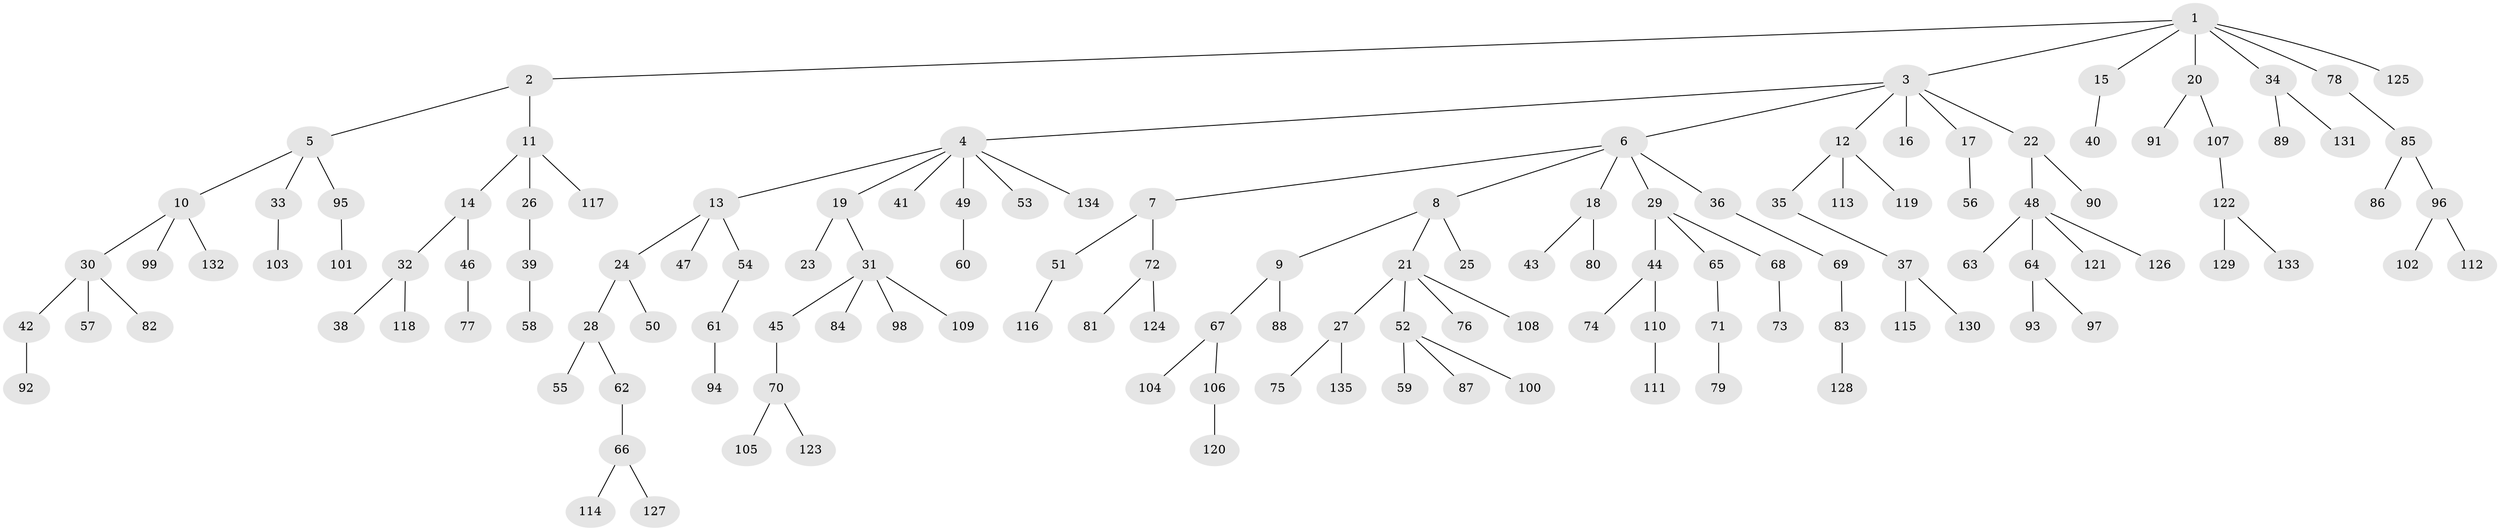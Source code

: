 // coarse degree distribution, {6: 0.02127659574468085, 5: 0.010638297872340425, 9: 0.02127659574468085, 4: 0.07446808510638298, 7: 0.010638297872340425, 3: 0.0851063829787234, 1: 0.574468085106383, 2: 0.20212765957446807}
// Generated by graph-tools (version 1.1) at 2025/42/03/06/25 10:42:03]
// undirected, 135 vertices, 134 edges
graph export_dot {
graph [start="1"]
  node [color=gray90,style=filled];
  1;
  2;
  3;
  4;
  5;
  6;
  7;
  8;
  9;
  10;
  11;
  12;
  13;
  14;
  15;
  16;
  17;
  18;
  19;
  20;
  21;
  22;
  23;
  24;
  25;
  26;
  27;
  28;
  29;
  30;
  31;
  32;
  33;
  34;
  35;
  36;
  37;
  38;
  39;
  40;
  41;
  42;
  43;
  44;
  45;
  46;
  47;
  48;
  49;
  50;
  51;
  52;
  53;
  54;
  55;
  56;
  57;
  58;
  59;
  60;
  61;
  62;
  63;
  64;
  65;
  66;
  67;
  68;
  69;
  70;
  71;
  72;
  73;
  74;
  75;
  76;
  77;
  78;
  79;
  80;
  81;
  82;
  83;
  84;
  85;
  86;
  87;
  88;
  89;
  90;
  91;
  92;
  93;
  94;
  95;
  96;
  97;
  98;
  99;
  100;
  101;
  102;
  103;
  104;
  105;
  106;
  107;
  108;
  109;
  110;
  111;
  112;
  113;
  114;
  115;
  116;
  117;
  118;
  119;
  120;
  121;
  122;
  123;
  124;
  125;
  126;
  127;
  128;
  129;
  130;
  131;
  132;
  133;
  134;
  135;
  1 -- 2;
  1 -- 3;
  1 -- 15;
  1 -- 20;
  1 -- 34;
  1 -- 78;
  1 -- 125;
  2 -- 5;
  2 -- 11;
  3 -- 4;
  3 -- 6;
  3 -- 12;
  3 -- 16;
  3 -- 17;
  3 -- 22;
  4 -- 13;
  4 -- 19;
  4 -- 41;
  4 -- 49;
  4 -- 53;
  4 -- 134;
  5 -- 10;
  5 -- 33;
  5 -- 95;
  6 -- 7;
  6 -- 8;
  6 -- 18;
  6 -- 29;
  6 -- 36;
  7 -- 51;
  7 -- 72;
  8 -- 9;
  8 -- 21;
  8 -- 25;
  9 -- 67;
  9 -- 88;
  10 -- 30;
  10 -- 99;
  10 -- 132;
  11 -- 14;
  11 -- 26;
  11 -- 117;
  12 -- 35;
  12 -- 113;
  12 -- 119;
  13 -- 24;
  13 -- 47;
  13 -- 54;
  14 -- 32;
  14 -- 46;
  15 -- 40;
  17 -- 56;
  18 -- 43;
  18 -- 80;
  19 -- 23;
  19 -- 31;
  20 -- 91;
  20 -- 107;
  21 -- 27;
  21 -- 52;
  21 -- 76;
  21 -- 108;
  22 -- 48;
  22 -- 90;
  24 -- 28;
  24 -- 50;
  26 -- 39;
  27 -- 75;
  27 -- 135;
  28 -- 55;
  28 -- 62;
  29 -- 44;
  29 -- 65;
  29 -- 68;
  30 -- 42;
  30 -- 57;
  30 -- 82;
  31 -- 45;
  31 -- 84;
  31 -- 98;
  31 -- 109;
  32 -- 38;
  32 -- 118;
  33 -- 103;
  34 -- 89;
  34 -- 131;
  35 -- 37;
  36 -- 69;
  37 -- 115;
  37 -- 130;
  39 -- 58;
  42 -- 92;
  44 -- 74;
  44 -- 110;
  45 -- 70;
  46 -- 77;
  48 -- 63;
  48 -- 64;
  48 -- 121;
  48 -- 126;
  49 -- 60;
  51 -- 116;
  52 -- 59;
  52 -- 87;
  52 -- 100;
  54 -- 61;
  61 -- 94;
  62 -- 66;
  64 -- 93;
  64 -- 97;
  65 -- 71;
  66 -- 114;
  66 -- 127;
  67 -- 104;
  67 -- 106;
  68 -- 73;
  69 -- 83;
  70 -- 105;
  70 -- 123;
  71 -- 79;
  72 -- 81;
  72 -- 124;
  78 -- 85;
  83 -- 128;
  85 -- 86;
  85 -- 96;
  95 -- 101;
  96 -- 102;
  96 -- 112;
  106 -- 120;
  107 -- 122;
  110 -- 111;
  122 -- 129;
  122 -- 133;
}
